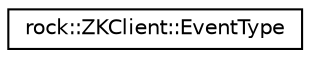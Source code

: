 digraph "类继承关系图"
{
 // LATEX_PDF_SIZE
  edge [fontname="Helvetica",fontsize="10",labelfontname="Helvetica",labelfontsize="10"];
  node [fontname="Helvetica",fontsize="10",shape=record];
  rankdir="LR";
  Node0 [label="rock::ZKClient::EventType",height=0.2,width=0.4,color="black", fillcolor="white", style="filled",URL="$classrock_1_1ZKClient_1_1EventType.html",tooltip=" "];
}
